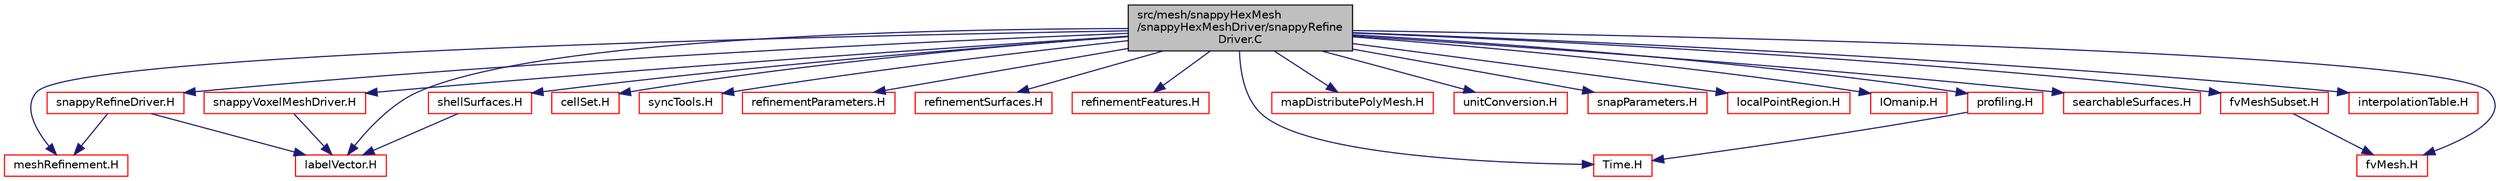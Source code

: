 digraph "src/mesh/snappyHexMesh/snappyHexMeshDriver/snappyRefineDriver.C"
{
  bgcolor="transparent";
  edge [fontname="Helvetica",fontsize="10",labelfontname="Helvetica",labelfontsize="10"];
  node [fontname="Helvetica",fontsize="10",shape=record];
  Node1 [label="src/mesh/snappyHexMesh\l/snappyHexMeshDriver/snappyRefine\lDriver.C",height=0.2,width=0.4,color="black", fillcolor="grey75", style="filled" fontcolor="black"];
  Node1 -> Node2 [color="midnightblue",fontsize="10",style="solid",fontname="Helvetica"];
  Node2 [label="snappyRefineDriver.H",height=0.2,width=0.4,color="red",URL="$snappyRefineDriver_8H.html"];
  Node2 -> Node3 [color="midnightblue",fontsize="10",style="solid",fontname="Helvetica"];
  Node3 [label="labelVector.H",height=0.2,width=0.4,color="red",URL="$labelVector_8H.html"];
  Node2 -> Node4 [color="midnightblue",fontsize="10",style="solid",fontname="Helvetica"];
  Node4 [label="meshRefinement.H",height=0.2,width=0.4,color="red",URL="$meshRefinement_8H.html"];
  Node1 -> Node4 [color="midnightblue",fontsize="10",style="solid",fontname="Helvetica"];
  Node1 -> Node5 [color="midnightblue",fontsize="10",style="solid",fontname="Helvetica"];
  Node5 [label="fvMesh.H",height=0.2,width=0.4,color="red",URL="$fvMesh_8H.html"];
  Node1 -> Node6 [color="midnightblue",fontsize="10",style="solid",fontname="Helvetica"];
  Node6 [label="Time.H",height=0.2,width=0.4,color="red",URL="$Time_8H.html"];
  Node1 -> Node7 [color="midnightblue",fontsize="10",style="solid",fontname="Helvetica"];
  Node7 [label="cellSet.H",height=0.2,width=0.4,color="red",URL="$cellSet_8H.html"];
  Node1 -> Node8 [color="midnightblue",fontsize="10",style="solid",fontname="Helvetica"];
  Node8 [label="syncTools.H",height=0.2,width=0.4,color="red",URL="$syncTools_8H.html"];
  Node1 -> Node9 [color="midnightblue",fontsize="10",style="solid",fontname="Helvetica"];
  Node9 [label="refinementParameters.H",height=0.2,width=0.4,color="red",URL="$refinementParameters_8H.html"];
  Node1 -> Node10 [color="midnightblue",fontsize="10",style="solid",fontname="Helvetica"];
  Node10 [label="refinementSurfaces.H",height=0.2,width=0.4,color="red",URL="$refinementSurfaces_8H.html"];
  Node1 -> Node11 [color="midnightblue",fontsize="10",style="solid",fontname="Helvetica"];
  Node11 [label="refinementFeatures.H",height=0.2,width=0.4,color="red",URL="$refinementFeatures_8H.html"];
  Node1 -> Node12 [color="midnightblue",fontsize="10",style="solid",fontname="Helvetica"];
  Node12 [label="shellSurfaces.H",height=0.2,width=0.4,color="red",URL="$shellSurfaces_8H.html"];
  Node12 -> Node3 [color="midnightblue",fontsize="10",style="solid",fontname="Helvetica"];
  Node1 -> Node13 [color="midnightblue",fontsize="10",style="solid",fontname="Helvetica"];
  Node13 [label="mapDistributePolyMesh.H",height=0.2,width=0.4,color="red",URL="$mapDistributePolyMesh_8H.html"];
  Node1 -> Node14 [color="midnightblue",fontsize="10",style="solid",fontname="Helvetica"];
  Node14 [label="unitConversion.H",height=0.2,width=0.4,color="red",URL="$unitConversion_8H.html",tooltip="Unit conversion functions. "];
  Node1 -> Node15 [color="midnightblue",fontsize="10",style="solid",fontname="Helvetica"];
  Node15 [label="snapParameters.H",height=0.2,width=0.4,color="red",URL="$snapParameters_8H.html"];
  Node1 -> Node16 [color="midnightblue",fontsize="10",style="solid",fontname="Helvetica"];
  Node16 [label="localPointRegion.H",height=0.2,width=0.4,color="red",URL="$localPointRegion_8H.html"];
  Node1 -> Node17 [color="midnightblue",fontsize="10",style="solid",fontname="Helvetica"];
  Node17 [label="IOmanip.H",height=0.2,width=0.4,color="red",URL="$IOmanip_8H.html",tooltip="Istream and Ostream manipulators taking arguments. "];
  Node1 -> Node3 [color="midnightblue",fontsize="10",style="solid",fontname="Helvetica"];
  Node1 -> Node18 [color="midnightblue",fontsize="10",style="solid",fontname="Helvetica"];
  Node18 [label="profiling.H",height=0.2,width=0.4,color="red",URL="$profiling_8H.html"];
  Node18 -> Node6 [color="midnightblue",fontsize="10",style="solid",fontname="Helvetica"];
  Node1 -> Node19 [color="midnightblue",fontsize="10",style="solid",fontname="Helvetica"];
  Node19 [label="searchableSurfaces.H",height=0.2,width=0.4,color="red",URL="$searchableSurfaces_8H.html"];
  Node1 -> Node20 [color="midnightblue",fontsize="10",style="solid",fontname="Helvetica"];
  Node20 [label="fvMeshSubset.H",height=0.2,width=0.4,color="red",URL="$fvMeshSubset_8H.html"];
  Node20 -> Node5 [color="midnightblue",fontsize="10",style="solid",fontname="Helvetica"];
  Node1 -> Node21 [color="midnightblue",fontsize="10",style="solid",fontname="Helvetica"];
  Node21 [label="interpolationTable.H",height=0.2,width=0.4,color="red",URL="$interpolationTable_8H.html"];
  Node1 -> Node22 [color="midnightblue",fontsize="10",style="solid",fontname="Helvetica"];
  Node22 [label="snappyVoxelMeshDriver.H",height=0.2,width=0.4,color="red",URL="$snappyVoxelMeshDriver_8H.html"];
  Node22 -> Node3 [color="midnightblue",fontsize="10",style="solid",fontname="Helvetica"];
}
